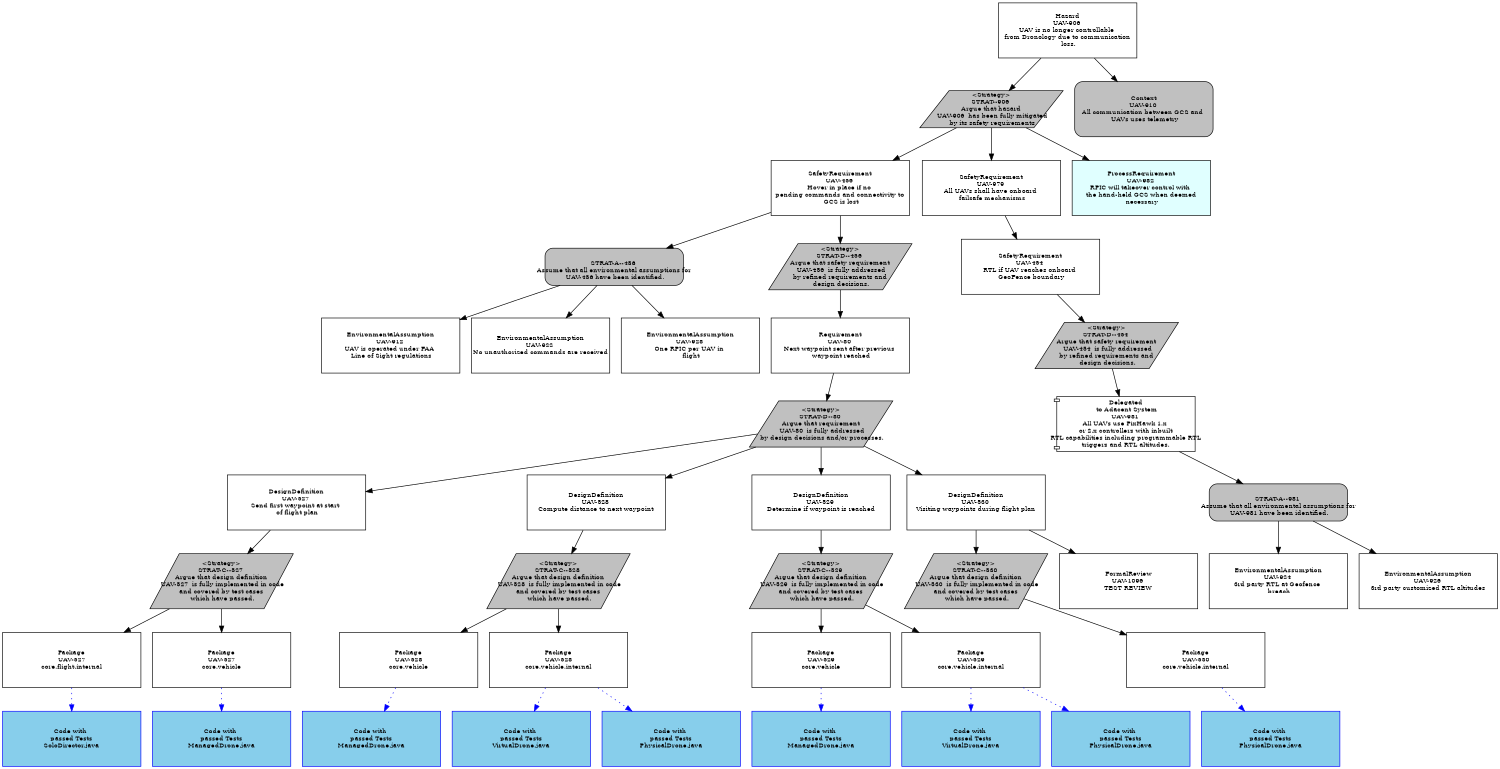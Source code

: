 digraph g { graph [autosize=false, size="10,20!", resolution=200, rankdir = "TD"];
node [ fontsize = "10" shape = "record" ];
edge [];
"UAV-906Delta"[
label = "Hazard\nUAV-906 \nUAV is no longer controllable \n from Dronology due to communication \n loss. "
shape = "record"
color = "black"
style = "filled"
fillcolor = "white"
fixedsize = "true"
width = "3.0"
height = "1.2"
];
"STRAT--906Delta"[
label = "<Strategy>\nSTRAT--906 \n Argue that hazard \n  UAV-906  has been fully mitigated \n by its safety requirements"
shape = "parallelogram"
color = "black"
style = "filled"
fillcolor = "grey"
fixedsize = "true"
width = "3.0"
height = "0.8"
];
"UAV-456Delta"[
label = "SafetyRequirement\nUAV-456 \nHover in place if no \n pending commands and connectivity to \n GCS is lost "
shape = "record"
color = "black"
style = "filled"
fillcolor = "white"
fixedsize = "true"
width = "3.0"
height = "1.2"
];
"STRAT-A--456Delta"[
label = "<Assumption>\nSTRAT-A--456 \n Assume that all environmental assumptions for \n  UAV-456  have been identified."
shape = "Mrecord"
color = "black"
style = "filled"
fillcolor = "grey"
fixedsize = "true"
width = "3.0"
height = "0.8"
];
"UAV-912Delta"[
label = "EnvironmentalAssumption\nUAV-912 \nUAV is operated under FAA \n Line of Sight regulations "
shape = "record"
color = "black"
style = "filled"
fillcolor = "white"
fixedsize = "true"
width = "3.0"
height = "1.2"
];
"UAV-922Delta"[
label = "EnvironmentalAssumption\nUAV-922 \nNo unauthorized commands are received "
shape = "record"
color = "black"
style = "filled"
fillcolor = "white"
fixedsize = "true"
width = "3.0"
height = "1.2"
];
"UAV-928Delta"[
label = "EnvironmentalAssumption\nUAV-928 \nOne RPIC per UAV in \n flight "
shape = "record"
color = "black"
style = "filled"
fillcolor = "white"
fixedsize = "true"
width = "3.0"
height = "1.2"
];
"STRAT-D--456Delta"[
label = "<Strategy>\nSTRAT-D--456 \n Argue that safety requirement \n  UAV-456  is fully addressed \n by refined requirements and \n design decisions."
shape = "parallelogram"
color = "black"
style = "filled"
fillcolor = "grey"
fixedsize = "true"
width = "3.0"
height = "1.0"
];
"UAV-80Delta"[
label = "Requirement\nUAV-80 \nNext waypoint sent after previous \n waypoint reached "
shape = "record"
color = "black"
style = "filled"
fillcolor = "white"
fixedsize = "true"
width = "3.0"
height = "1.2"
];
"STRAT-D--80Delta"[
label = "<Strategy>\nSTRAT-D--80 \n Argue that requirement \n  UAV-80  is fully addressed \n by design decisions and/or processes."
shape = "parallelogram"
color = "black"
style = "filled"
fillcolor = "grey"
fixedsize = "true"
width = "3.0"
height = "1.0"
];
"UAV-527Delta"[
label = "DesignDefinition\nUAV-527 \nSend first waypoint at start \n of flight plan "
shape = "record"
color = "black"
style = "filled"
fillcolor = "white"
fixedsize = "true"
width = "3.0"
height = "1.2"
];
"STRAT-C--527Delta"[
label = "<Strategy>\nSTRAT-C--527 \n Argue that design definition \n  UAV-527  is fully implemented in code \n and covered by test cases \n which have passed."
shape = "parallelogram"
color = "black"
style = "filled"
fillcolor = "grey"
fixedsize = "true"
width = "3.0"
height = "1.2000000000000002"
];
"UAV-527\ncore.flight.internal"[
label = "Package\nUAV-527\ncore.flight.internal"
shape = "record"
color = "black"
style = "filled"
fillcolor = "white"
fixedsize = "true"
width = "3.0"
height = "1.2"
];
"UAV-527edu.nd.dronology.core/src/edu/nd/dronology/core/flight/internal/SoloDirector.java"[
label = "Code with \n passed Tests \nSoloDirector.java"
shape = "record"
color = "blue"
style = "filled"
fillcolor = "skyblue"
fixedsize = "true"
width = "3.0"
height = "1.2"
];
"UAV-527\ncore.vehicle"[
label = "Package\nUAV-527\ncore.vehicle"
shape = "record"
color = "black"
style = "filled"
fillcolor = "white"
fixedsize = "true"
width = "3.0"
height = "1.2"
];
"UAV-527edu.nd.dronology.core/src/edu/nd/dronology/core/vehicle/ManagedDrone.java"[
label = "Code with \n passed Tests \nManagedDrone.java"
shape = "record"
color = "blue"
style = "filled"
fillcolor = "skyblue"
fixedsize = "true"
width = "3.0"
height = "1.2"
];
"UAV-528Delta"[
label = "DesignDefinition\nUAV-528 \nCompute distance to next waypoint "
shape = "record"
color = "black"
style = "filled"
fillcolor = "white"
fixedsize = "true"
width = "3.0"
height = "1.2"
];
"STRAT-C--528Delta"[
label = "<Strategy>\nSTRAT-C--528 \n Argue that design definition \n  UAV-528  is fully implemented in code \n and covered by test cases \n which have passed."
shape = "parallelogram"
color = "black"
style = "filled"
fillcolor = "grey"
fixedsize = "true"
width = "3.0"
height = "1.2000000000000002"
];
"UAV-528\ncore.vehicle"[
label = "Package\nUAV-528\ncore.vehicle"
shape = "record"
color = "black"
style = "filled"
fillcolor = "white"
fixedsize = "true"
width = "3.0"
height = "1.2"
];
"UAV-528edu.nd.dronology.core/src/edu/nd/dronology/core/vehicle/ManagedDrone.java"[
label = "Code with \n passed Tests \nManagedDrone.java"
shape = "record"
color = "blue"
style = "filled"
fillcolor = "skyblue"
fixedsize = "true"
width = "3.0"
height = "1.2"
];
"UAV-528\ncore.vehicle.internal"[
label = "Package\nUAV-528\ncore.vehicle.internal"
shape = "record"
color = "black"
style = "filled"
fillcolor = "white"
fixedsize = "true"
width = "3.0"
height = "1.2"
];
"UAV-528edu.nd.dronology.core/src/edu/nd/dronology/core/vehicle/internal/VirtualDrone.java"[
label = "Code with \n passed Tests \nVirtualDrone.java"
shape = "record"
color = "blue"
style = "filled"
fillcolor = "skyblue"
fixedsize = "true"
width = "3.0"
height = "1.2"
];
"UAV-528edu.nd.dronology.core/src/edu/nd/dronology/core/vehicle/internal/PhysicalDrone.java"[
label = "Code with \n passed Tests \nPhysicalDrone.java"
shape = "record"
color = "blue"
style = "filled"
fillcolor = "skyblue"
fixedsize = "true"
width = "3.0"
height = "1.2"
];
"UAV-529Delta"[
label = "DesignDefinition\nUAV-529 \nDetermine if waypoint is reached "
shape = "record"
color = "black"
style = "filled"
fillcolor = "white"
fixedsize = "true"
width = "3.0"
height = "1.2"
];
"STRAT-C--529Delta"[
label = "<Strategy>\nSTRAT-C--529 \n Argue that design definition \n  UAV-529  is fully implemented in code \n and covered by test cases \n which have passed."
shape = "parallelogram"
color = "black"
style = "filled"
fillcolor = "grey"
fixedsize = "true"
width = "3.0"
height = "1.2000000000000002"
];
"UAV-529\ncore.vehicle"[
label = "Package\nUAV-529\ncore.vehicle"
shape = "record"
color = "black"
style = "filled"
fillcolor = "white"
fixedsize = "true"
width = "3.0"
height = "1.2"
];
"UAV-529edu.nd.dronology.core/src/edu/nd/dronology/core/vehicle/ManagedDrone.java"[
label = "Code with \n passed Tests \nManagedDrone.java"
shape = "record"
color = "blue"
style = "filled"
fillcolor = "skyblue"
fixedsize = "true"
width = "3.0"
height = "1.2"
];
"UAV-529\ncore.vehicle.internal"[
label = "Package\nUAV-529\ncore.vehicle.internal"
shape = "record"
color = "black"
style = "filled"
fillcolor = "white"
fixedsize = "true"
width = "3.0"
height = "1.2"
];
"UAV-529edu.nd.dronology.core/src/edu/nd/dronology/core/vehicle/internal/VirtualDrone.java"[
label = "Code with \n passed Tests \nVirtualDrone.java"
shape = "record"
color = "blue"
style = "filled"
fillcolor = "skyblue"
fixedsize = "true"
width = "3.0"
height = "1.2"
];
"UAV-529edu.nd.dronology.core/src/edu/nd/dronology/core/vehicle/internal/PhysicalDrone.java"[
label = "Code with \n passed Tests \nPhysicalDrone.java"
shape = "record"
color = "blue"
style = "filled"
fillcolor = "skyblue"
fixedsize = "true"
width = "3.0"
height = "1.2"
];
"UAV-530Delta"[
label = "DesignDefinition\nUAV-530 \nVisiting waypoints during flight plan "
shape = "record"
color = "black"
style = "filled"
fillcolor = "white"
fixedsize = "true"
width = "3.0"
height = "1.2"
];
"STRAT-C--530Delta"[
label = "<Strategy>\nSTRAT-C--530 \n Argue that design definition \n  UAV-530  is fully implemented in code \n and covered by test cases \n which have passed."
shape = "parallelogram"
color = "black"
style = "filled"
fillcolor = "grey"
fixedsize = "true"
width = "3.0"
height = "1.2000000000000002"
];
"UAV-530\ncore.vehicle.internal"[
label = "Package\nUAV-530\ncore.vehicle.internal"
shape = "record"
color = "black"
style = "filled"
fillcolor = "white"
fixedsize = "true"
width = "3.0"
height = "1.2"
];
"UAV-530edu.nd.dronology.core/src/edu/nd/dronology/core/vehicle/internal/PhysicalDrone.java"[
label = "Code with \n passed Tests \nPhysicalDrone.java"
shape = "record"
color = "blue"
style = "filled"
fillcolor = "skyblue"
fixedsize = "true"
width = "3.0"
height = "1.2"
];
"UAV-1096Delta"[
label = "FormalReview\nUAV-1096 \nTEST REVIEW "
shape = "record"
color = "black"
style = "filled"
fillcolor = "white"
fixedsize = "true"
width = "3.0"
height = "1.2"
];
"UAV-979Delta"[
label = "SafetyRequirement\nUAV-979 \nAll UAVs shall have onboard \n failsafe mechanisms "
shape = "record"
color = "black"
style = "filled"
fillcolor = "white"
fixedsize = "true"
width = "3.0"
height = "1.2"
];
"UAV-454Delta"[
label = "SafetyRequirement\nUAV-454 \nRTL if UAV reaches onboard \n GeoFence boundary "
shape = "record"
color = "black"
style = "filled"
fillcolor = "white"
fixedsize = "true"
width = "3.0"
height = "1.2"
];
"STRAT-D--454Delta"[
label = "<Strategy>\nSTRAT-D--454 \n Argue that safety requirement \n  UAV-454  is fully addressed \n by refined requirements and \n design decisions."
shape = "parallelogram"
color = "black"
style = "filled"
fillcolor = "grey"
fixedsize = "true"
width = "3.0"
height = "1.0"
];
"UAV-981Delta"[
label = " Delegated \n to Adacent System\nUAV-981 \nAll UAVs use PixHawk 1.x \n or 2.x controllers with inbuilt \n RTL capabilities including programmable RTL \n triggers and RTL altitudes. "
shape = "component"
color = "black"
style = "filled"
fillcolor = "white"
fixedsize = "true"
width = "3.0"
height = "1.2"
];
"STRAT-A--981Delta"[
label = "<Assumption>\nSTRAT-A--981 \n Assume that all environmental assumptions for \n  UAV-981  have been identified."
shape = "Mrecord"
color = "black"
style = "filled"
fillcolor = "grey"
fixedsize = "true"
width = "3.0"
height = "0.8"
];
"UAV-924Delta"[
label = "EnvironmentalAssumption\nUAV-924 \n3rd party RTL at Geofence \n breach "
shape = "record"
color = "black"
style = "filled"
fillcolor = "white"
fixedsize = "true"
width = "3.0"
height = "1.2"
];
"UAV-926Delta"[
label = "EnvironmentalAssumption\nUAV-926 \n3rd party customized RTL altitudes "
shape = "record"
color = "black"
style = "filled"
fillcolor = "white"
fixedsize = "true"
width = "3.0"
height = "1.2"
];
"UAV-982Delta"[
label = "ProcessRequirement\nUAV-982 \nRPIC will takeover control with \n the hand-held GCS when deemed \n necessary "
shape = "record"
color = "black"
style = "filled"
fillcolor = "lightcyan"
fixedsize = "true"
width = "3.0"
height = "1.2"
];
"UAV-910Delta"[
label = "Context\nUAV-910 \nAll communication between GCS and \n UAVs uses telemetry "
shape = "Mrecord"
color = "black"
style = "filled"
fillcolor = "grey"
fixedsize = "true"
width = "3.0"
height = "1.2"
];
"UAV-906Delta" -> "STRAT--906Delta"[style = "solid" color = black];
"STRAT--906Delta" -> "UAV-456Delta"[style = "solid" color = black];
"UAV-456Delta" -> "STRAT-A--456Delta"[style = "solid" color = black];
"STRAT-A--456Delta" -> "UAV-912Delta"[style = "solid" color = black];
"STRAT-A--456Delta" -> "UAV-922Delta"[style = "solid" color = black];
"STRAT-A--456Delta" -> "UAV-928Delta"[style = "solid" color = black];
"UAV-456Delta" -> "STRAT-D--456Delta"[style = "solid" color = black];
"STRAT-D--456Delta" -> "UAV-80Delta"[style = "solid" color = black];
"UAV-80Delta" -> "STRAT-D--80Delta"[style = "solid" color = black];
"STRAT-D--80Delta" -> "UAV-527Delta"[style = "solid" color = black];
"UAV-527Delta" -> "STRAT-C--527Delta"[style = "solid" color = black];
"STRAT-C--527Delta" -> "UAV-527\ncore.flight.internal"[style = "solid" color = black];
"UAV-527\ncore.flight.internal" -> "UAV-527edu.nd.dronology.core/src/edu/nd/dronology/core/flight/internal/SoloDirector.java"[style = "dotted" color = blue];
"STRAT-C--527Delta" -> "UAV-527\ncore.vehicle"[style = "solid" color = black];
"UAV-527\ncore.vehicle" -> "UAV-527edu.nd.dronology.core/src/edu/nd/dronology/core/vehicle/ManagedDrone.java"[style = "dotted" color = blue];
"STRAT-D--80Delta" -> "UAV-528Delta"[style = "solid" color = black];
"UAV-528Delta" -> "STRAT-C--528Delta"[style = "solid" color = black];
"STRAT-C--528Delta" -> "UAV-528\ncore.vehicle"[style = "solid" color = black];
"UAV-528\ncore.vehicle" -> "UAV-528edu.nd.dronology.core/src/edu/nd/dronology/core/vehicle/ManagedDrone.java"[style = "dotted" color = blue];
"STRAT-C--528Delta" -> "UAV-528\ncore.vehicle.internal"[style = "solid" color = black];
"UAV-528\ncore.vehicle.internal" -> "UAV-528edu.nd.dronology.core/src/edu/nd/dronology/core/vehicle/internal/VirtualDrone.java"[style = "dotted" color = blue];
"UAV-528\ncore.vehicle.internal" -> "UAV-528edu.nd.dronology.core/src/edu/nd/dronology/core/vehicle/internal/PhysicalDrone.java"[style = "dotted" color = blue];
"STRAT-D--80Delta" -> "UAV-529Delta"[style = "solid" color = black];
"UAV-529Delta" -> "STRAT-C--529Delta"[style = "solid" color = black];
"STRAT-C--529Delta" -> "UAV-529\ncore.vehicle"[style = "solid" color = black];
"UAV-529\ncore.vehicle" -> "UAV-529edu.nd.dronology.core/src/edu/nd/dronology/core/vehicle/ManagedDrone.java"[style = "dotted" color = blue];
"STRAT-C--529Delta" -> "UAV-529\ncore.vehicle.internal"[style = "solid" color = black];
"UAV-529\ncore.vehicle.internal" -> "UAV-529edu.nd.dronology.core/src/edu/nd/dronology/core/vehicle/internal/VirtualDrone.java"[style = "dotted" color = blue];
"UAV-529\ncore.vehicle.internal" -> "UAV-529edu.nd.dronology.core/src/edu/nd/dronology/core/vehicle/internal/PhysicalDrone.java"[style = "dotted" color = blue];
"STRAT-D--80Delta" -> "UAV-530Delta"[style = "solid" color = black];
"UAV-530Delta" -> "STRAT-C--530Delta"[style = "solid" color = black];
"STRAT-C--530Delta" -> "UAV-530\ncore.vehicle.internal"[style = "solid" color = black];
"UAV-530\ncore.vehicle.internal" -> "UAV-530edu.nd.dronology.core/src/edu/nd/dronology/core/vehicle/internal/PhysicalDrone.java"[style = "dotted" color = blue];
"UAV-530Delta" -> "UAV-1096Delta"[style = "solid" color = black];
"STRAT--906Delta" -> "UAV-979Delta"[style = "solid" color = black];
"UAV-979Delta" -> "UAV-454Delta"[style = "solid" color = black];
"UAV-454Delta" -> "STRAT-D--454Delta"[style = "solid" color = black];
"STRAT-D--454Delta" -> "UAV-981Delta"[style = "solid" color = black];
"UAV-981Delta" -> "STRAT-A--981Delta"[style = "solid" color = black];
"STRAT-A--981Delta" -> "UAV-924Delta"[style = "solid" color = black];
"STRAT-A--981Delta" -> "UAV-926Delta"[style = "solid" color = black];
"STRAT--906Delta" -> "UAV-982Delta"[style = "solid" color = black];
"UAV-906Delta" -> "UAV-910Delta"[style = "solid" color = black];
}
